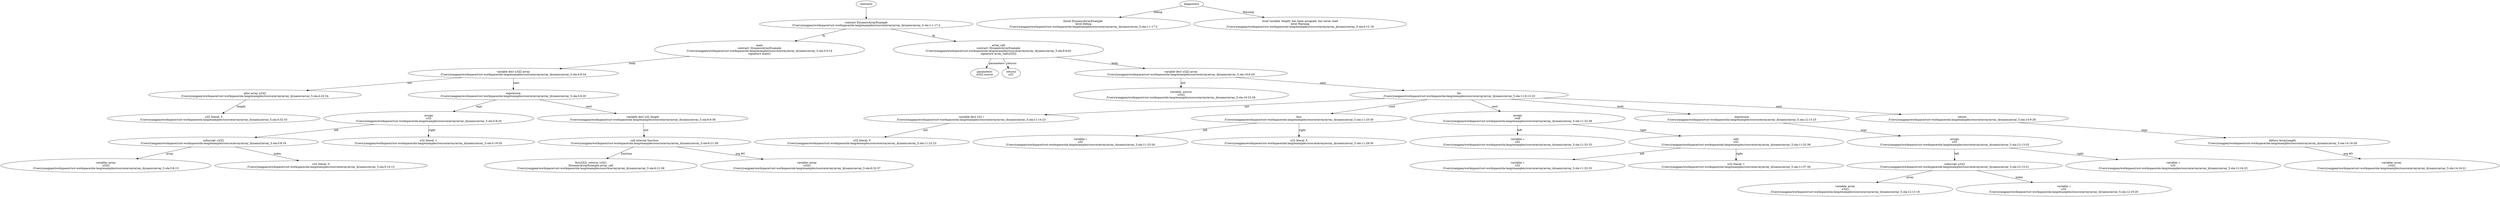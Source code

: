 strict digraph "/Users/yangpan/workspace/rust-workspace/ola-lang/examples/source/array/array_dynamic/array_5.ola" {
	contract [label="contract DynamicArrayExample\n/Users/yangpan/workspace/rust-workspace/ola-lang/examples/source/array/array_dynamic/array_5.ola:1:1-17:2"]
	main [label="main\ncontract: DynamicArrayExample\n/Users/yangpan/workspace/rust-workspace/ola-lang/examples/source/array/array_dynamic/array_5.ola:3:5-14\nsignature main()"]
	var_decl [label="variable decl u32[] array\n/Users/yangpan/workspace/rust-workspace/ola-lang/examples/source/array/array_dynamic/array_5.ola:4:8-34"]
	alloc_array [label="alloc array u32[]\n/Users/yangpan/workspace/rust-workspace/ola-lang/examples/source/array/array_dynamic/array_5.ola:4:22-34"]
	number_literal [label="u32 literal: 5\n/Users/yangpan/workspace/rust-workspace/ola-lang/examples/source/array/array_dynamic/array_5.ola:4:32-33"]
	expr [label="expression\n/Users/yangpan/workspace/rust-workspace/ola-lang/examples/source/array/array_dynamic/array_5.ola:5:8-20"]
	assign [label="assign\nu32\n/Users/yangpan/workspace/rust-workspace/ola-lang/examples/source/array/array_dynamic/array_5.ola:5:8-20"]
	subscript [label="subscript u32[]\n/Users/yangpan/workspace/rust-workspace/ola-lang/examples/source/array/array_dynamic/array_5.ola:5:8-16"]
	variable [label="variable: array\nu32[]\n/Users/yangpan/workspace/rust-workspace/ola-lang/examples/source/array/array_dynamic/array_5.ola:5:8-13"]
	number_literal_10 [label="u32 literal: 0\n/Users/yangpan/workspace/rust-workspace/ola-lang/examples/source/array/array_dynamic/array_5.ola:5:14-15"]
	number_literal_11 [label="u32 literal: 1\n/Users/yangpan/workspace/rust-workspace/ola-lang/examples/source/array/array_dynamic/array_5.ola:5:19-20"]
	var_decl_12 [label="variable decl u32 length\n/Users/yangpan/workspace/rust-workspace/ola-lang/examples/source/array/array_dynamic/array_5.ola:6:8-38"]
	call_internal_function [label="call internal function\n/Users/yangpan/workspace/rust-workspace/ola-lang/examples/source/array/array_dynamic/array_5.ola:6:21-38"]
	internal_function [label="fn(u32[])  returns (u32)\nDynamicArrayExample.array_call\n/Users/yangpan/workspace/rust-workspace/ola-lang/examples/source/array/array_dynamic/array_5.ola:6:21-38"]
	variable_15 [label="variable: array\nu32[]\n/Users/yangpan/workspace/rust-workspace/ola-lang/examples/source/array/array_dynamic/array_5.ola:6:32-37"]
	array_call [label="array_call\ncontract: DynamicArrayExample\n/Users/yangpan/workspace/rust-workspace/ola-lang/examples/source/array/array_dynamic/array_5.ola:9:6-42\nsignature array_call(u32[])"]
	parameters [label="parameters\nu32[] source"]
	returns [label="returns\nu32 "]
	var_decl_19 [label="variable decl u32[] array\n/Users/yangpan/workspace/rust-workspace/ola-lang/examples/source/array/array_dynamic/array_5.ola:10:9-29"]
	variable_20 [label="variable: source\nu32[]\n/Users/yangpan/workspace/rust-workspace/ola-lang/examples/source/array/array_dynamic/array_5.ola:10:23-29"]
	for [label="for\n/Users/yangpan/workspace/rust-workspace/ola-lang/examples/source/array/array_dynamic/array_5.ola:11:9-13:10"]
	var_decl_22 [label="variable decl u32 i\n/Users/yangpan/workspace/rust-workspace/ola-lang/examples/source/array/array_dynamic/array_5.ola:11:14-23"]
	number_literal_23 [label="u32 literal: 0\n/Users/yangpan/workspace/rust-workspace/ola-lang/examples/source/array/array_dynamic/array_5.ola:11:22-23"]
	less [label="less\n/Users/yangpan/workspace/rust-workspace/ola-lang/examples/source/array/array_dynamic/array_5.ola:11:25-30"]
	variable_25 [label="variable: i\nu32\n/Users/yangpan/workspace/rust-workspace/ola-lang/examples/source/array/array_dynamic/array_5.ola:11:25-26"]
	number_literal_26 [label="u32 literal: 5\n/Users/yangpan/workspace/rust-workspace/ola-lang/examples/source/array/array_dynamic/array_5.ola:11:29-30"]
	assign_27 [label="assign\nvoid\n/Users/yangpan/workspace/rust-workspace/ola-lang/examples/source/array/array_dynamic/array_5.ola:11:32-38"]
	variable_28 [label="variable: i\nu32\n/Users/yangpan/workspace/rust-workspace/ola-lang/examples/source/array/array_dynamic/array_5.ola:11:32-33"]
	add [label="add\nu32\n/Users/yangpan/workspace/rust-workspace/ola-lang/examples/source/array/array_dynamic/array_5.ola:11:32-38"]
	variable_30 [label="variable: i\nu32\n/Users/yangpan/workspace/rust-workspace/ola-lang/examples/source/array/array_dynamic/array_5.ola:11:32-33"]
	number_literal_31 [label="u32 literal: 1\n/Users/yangpan/workspace/rust-workspace/ola-lang/examples/source/array/array_dynamic/array_5.ola:11:37-38"]
	expr_32 [label="expression\n/Users/yangpan/workspace/rust-workspace/ola-lang/examples/source/array/array_dynamic/array_5.ola:12:13-25"]
	assign_33 [label="assign\nu32\n/Users/yangpan/workspace/rust-workspace/ola-lang/examples/source/array/array_dynamic/array_5.ola:12:13-25"]
	subscript_34 [label="subscript u32[]\n/Users/yangpan/workspace/rust-workspace/ola-lang/examples/source/array/array_dynamic/array_5.ola:12:13-21"]
	variable_35 [label="variable: array\nu32[]\n/Users/yangpan/workspace/rust-workspace/ola-lang/examples/source/array/array_dynamic/array_5.ola:12:13-18"]
	variable_36 [label="variable: i\nu32\n/Users/yangpan/workspace/rust-workspace/ola-lang/examples/source/array/array_dynamic/array_5.ola:12:19-20"]
	variable_37 [label="variable: i\nu32\n/Users/yangpan/workspace/rust-workspace/ola-lang/examples/source/array/array_dynamic/array_5.ola:12:24-25"]
	return [label="return\n/Users/yangpan/workspace/rust-workspace/ola-lang/examples/source/array/array_dynamic/array_5.ola:14:9-28"]
	libfunc [label="libfunc ArrayLength\n/Users/yangpan/workspace/rust-workspace/ola-lang/examples/source/array/array_dynamic/array_5.ola:14:16-28"]
	variable_40 [label="variable: array\nu32[]\n/Users/yangpan/workspace/rust-workspace/ola-lang/examples/source/array/array_dynamic/array_5.ola:14:16-21"]
	diagnostic [label="found DynamicArrayExample \nlevel Debug\n/Users/yangpan/workspace/rust-workspace/ola-lang/examples/source/array/array_dynamic/array_5.ola:1:1-17:2"]
	diagnostic_43 [label="local variable 'length' has been assigned, but never read\nlevel Warning\n/Users/yangpan/workspace/rust-workspace/ola-lang/examples/source/array/array_dynamic/array_5.ola:6:12-18"]
	contracts -> contract
	contract -> main [label="fn"]
	main -> var_decl [label="body"]
	var_decl -> alloc_array [label="init"]
	alloc_array -> number_literal [label="length"]
	var_decl -> expr [label="next"]
	expr -> assign [label="expr"]
	assign -> subscript [label="left"]
	subscript -> variable [label="array"]
	subscript -> number_literal_10 [label="index"]
	assign -> number_literal_11 [label="right"]
	expr -> var_decl_12 [label="next"]
	var_decl_12 -> call_internal_function [label="init"]
	call_internal_function -> internal_function [label="function"]
	call_internal_function -> variable_15 [label="arg #0"]
	contract -> array_call [label="fn"]
	array_call -> parameters [label="parameters"]
	array_call -> returns [label="returns"]
	array_call -> var_decl_19 [label="body"]
	var_decl_19 -> variable_20 [label="init"]
	var_decl_19 -> for [label="next"]
	for -> var_decl_22 [label="init"]
	var_decl_22 -> number_literal_23 [label="init"]
	for -> less [label="cond"]
	less -> variable_25 [label="left"]
	less -> number_literal_26 [label="right"]
	for -> assign_27 [label="next"]
	assign_27 -> variable_28 [label="left"]
	assign_27 -> add [label="right"]
	add -> variable_30 [label="left"]
	add -> number_literal_31 [label="right"]
	for -> expr_32 [label="body"]
	expr_32 -> assign_33 [label="expr"]
	assign_33 -> subscript_34 [label="left"]
	subscript_34 -> variable_35 [label="array"]
	subscript_34 -> variable_36 [label="index"]
	assign_33 -> variable_37 [label="right"]
	for -> return [label="next"]
	return -> libfunc [label="expr"]
	libfunc -> variable_40 [label="arg #0"]
	diagnostics -> diagnostic [label="Debug"]
	diagnostics -> diagnostic_43 [label="Warning"]
}
